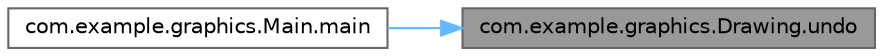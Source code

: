 digraph "com.example.graphics.Drawing.undo"
{
 // LATEX_PDF_SIZE
  bgcolor="transparent";
  edge [fontname=Helvetica,fontsize=10,labelfontname=Helvetica,labelfontsize=10];
  node [fontname=Helvetica,fontsize=10,shape=box,height=0.2,width=0.4];
  rankdir="RL";
  Node1 [id="Node000001",label="com.example.graphics.Drawing.undo",height=0.2,width=0.4,color="gray40", fillcolor="grey60", style="filled", fontcolor="black",tooltip=" "];
  Node1 -> Node2 [id="edge1_Node000001_Node000002",dir="back",color="steelblue1",style="solid",tooltip=" "];
  Node2 [id="Node000002",label="com.example.graphics.Main.main",height=0.2,width=0.4,color="grey40", fillcolor="white", style="filled",URL="$classcom_1_1example_1_1graphics_1_1Main.html#ad402bd49b49c7cec899b3c722de7a393",tooltip=" "];
}
